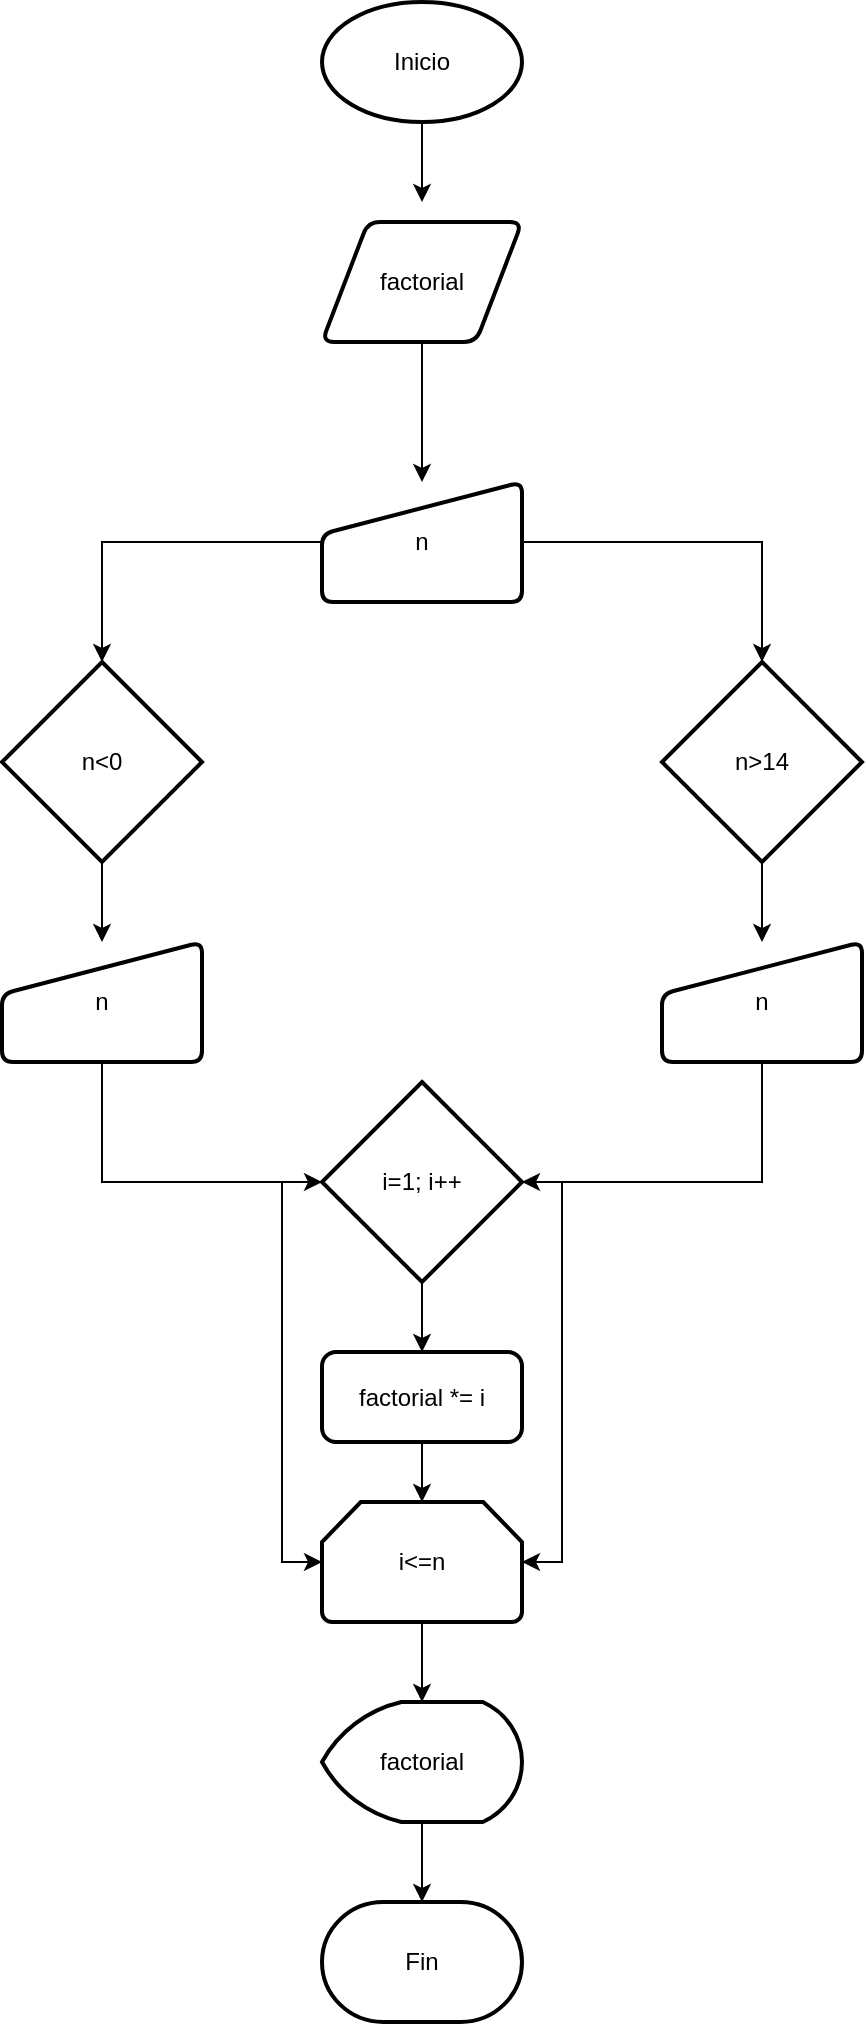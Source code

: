<mxfile version="24.3.1" type="github">
  <diagram name="Página-1" id="0For2yqhr4-BFJpVMCPz">
    <mxGraphModel dx="1034" dy="518" grid="1" gridSize="10" guides="1" tooltips="1" connect="1" arrows="1" fold="1" page="1" pageScale="1" pageWidth="827" pageHeight="1169" math="0" shadow="0">
      <root>
        <mxCell id="0" />
        <mxCell id="1" parent="0" />
        <mxCell id="PHqalw0He_6BNulicKpf-4" value="" style="edgeStyle=orthogonalEdgeStyle;rounded=0;orthogonalLoop=1;jettySize=auto;html=1;" edge="1" parent="1" source="PHqalw0He_6BNulicKpf-1">
          <mxGeometry relative="1" as="geometry">
            <mxPoint x="420" y="110" as="targetPoint" />
          </mxGeometry>
        </mxCell>
        <mxCell id="PHqalw0He_6BNulicKpf-1" value="Inicio" style="strokeWidth=2;html=1;shape=mxgraph.flowchart.start_1;whiteSpace=wrap;" vertex="1" parent="1">
          <mxGeometry x="370" y="10" width="100" height="60" as="geometry" />
        </mxCell>
        <mxCell id="PHqalw0He_6BNulicKpf-8" value="" style="edgeStyle=orthogonalEdgeStyle;rounded=0;orthogonalLoop=1;jettySize=auto;html=1;" edge="1" parent="1" source="PHqalw0He_6BNulicKpf-3" target="PHqalw0He_6BNulicKpf-5">
          <mxGeometry relative="1" as="geometry" />
        </mxCell>
        <mxCell id="PHqalw0He_6BNulicKpf-3" value="n" style="html=1;strokeWidth=2;shape=manualInput;whiteSpace=wrap;rounded=1;size=26;arcSize=11;" vertex="1" parent="1">
          <mxGeometry x="370" y="250" width="100" height="60" as="geometry" />
        </mxCell>
        <mxCell id="PHqalw0He_6BNulicKpf-16" value="" style="edgeStyle=orthogonalEdgeStyle;rounded=0;orthogonalLoop=1;jettySize=auto;html=1;" edge="1" parent="1" source="PHqalw0He_6BNulicKpf-5" target="PHqalw0He_6BNulicKpf-14">
          <mxGeometry relative="1" as="geometry" />
        </mxCell>
        <mxCell id="PHqalw0He_6BNulicKpf-5" value="n&amp;gt;14" style="strokeWidth=2;html=1;shape=mxgraph.flowchart.decision;whiteSpace=wrap;" vertex="1" parent="1">
          <mxGeometry x="540" y="340" width="100" height="100" as="geometry" />
        </mxCell>
        <mxCell id="PHqalw0He_6BNulicKpf-15" value="" style="edgeStyle=orthogonalEdgeStyle;rounded=0;orthogonalLoop=1;jettySize=auto;html=1;" edge="1" parent="1" source="PHqalw0He_6BNulicKpf-6" target="PHqalw0He_6BNulicKpf-13">
          <mxGeometry relative="1" as="geometry" />
        </mxCell>
        <mxCell id="PHqalw0He_6BNulicKpf-6" value="n&amp;lt;0" style="strokeWidth=2;html=1;shape=mxgraph.flowchart.decision;whiteSpace=wrap;" vertex="1" parent="1">
          <mxGeometry x="210" y="340" width="100" height="100" as="geometry" />
        </mxCell>
        <mxCell id="PHqalw0He_6BNulicKpf-7" style="edgeStyle=orthogonalEdgeStyle;rounded=0;orthogonalLoop=1;jettySize=auto;html=1;entryX=0.5;entryY=0;entryDx=0;entryDy=0;entryPerimeter=0;" edge="1" parent="1" source="PHqalw0He_6BNulicKpf-3" target="PHqalw0He_6BNulicKpf-6">
          <mxGeometry relative="1" as="geometry" />
        </mxCell>
        <mxCell id="PHqalw0He_6BNulicKpf-13" value="n" style="html=1;strokeWidth=2;shape=manualInput;whiteSpace=wrap;rounded=1;size=26;arcSize=11;" vertex="1" parent="1">
          <mxGeometry x="210" y="480" width="100" height="60" as="geometry" />
        </mxCell>
        <mxCell id="PHqalw0He_6BNulicKpf-14" value="n" style="html=1;strokeWidth=2;shape=manualInput;whiteSpace=wrap;rounded=1;size=26;arcSize=11;" vertex="1" parent="1">
          <mxGeometry x="540" y="480" width="100" height="60" as="geometry" />
        </mxCell>
        <mxCell id="PHqalw0He_6BNulicKpf-21" value="" style="edgeStyle=orthogonalEdgeStyle;rounded=0;orthogonalLoop=1;jettySize=auto;html=1;" edge="1" parent="1" source="PHqalw0He_6BNulicKpf-17" target="PHqalw0He_6BNulicKpf-20">
          <mxGeometry relative="1" as="geometry" />
        </mxCell>
        <mxCell id="PHqalw0He_6BNulicKpf-17" value="i=1; i++" style="strokeWidth=2;html=1;shape=mxgraph.flowchart.decision;whiteSpace=wrap;" vertex="1" parent="1">
          <mxGeometry x="370" y="550" width="100" height="100" as="geometry" />
        </mxCell>
        <mxCell id="PHqalw0He_6BNulicKpf-18" style="edgeStyle=orthogonalEdgeStyle;rounded=0;orthogonalLoop=1;jettySize=auto;html=1;entryX=0;entryY=0.5;entryDx=0;entryDy=0;entryPerimeter=0;" edge="1" parent="1" source="PHqalw0He_6BNulicKpf-13" target="PHqalw0He_6BNulicKpf-17">
          <mxGeometry relative="1" as="geometry">
            <Array as="points">
              <mxPoint x="260" y="600" />
            </Array>
          </mxGeometry>
        </mxCell>
        <mxCell id="PHqalw0He_6BNulicKpf-19" style="edgeStyle=orthogonalEdgeStyle;rounded=0;orthogonalLoop=1;jettySize=auto;html=1;entryX=1;entryY=0.5;entryDx=0;entryDy=0;entryPerimeter=0;" edge="1" parent="1" source="PHqalw0He_6BNulicKpf-14" target="PHqalw0He_6BNulicKpf-17">
          <mxGeometry relative="1" as="geometry">
            <Array as="points">
              <mxPoint x="590" y="600" />
            </Array>
          </mxGeometry>
        </mxCell>
        <mxCell id="PHqalw0He_6BNulicKpf-25" value="" style="edgeStyle=orthogonalEdgeStyle;rounded=0;orthogonalLoop=1;jettySize=auto;html=1;" edge="1" parent="1" source="PHqalw0He_6BNulicKpf-20" target="PHqalw0He_6BNulicKpf-24">
          <mxGeometry relative="1" as="geometry" />
        </mxCell>
        <mxCell id="PHqalw0He_6BNulicKpf-20" value="factorial *= i" style="rounded=1;whiteSpace=wrap;html=1;absoluteArcSize=1;arcSize=14;strokeWidth=2;direction=south;" vertex="1" parent="1">
          <mxGeometry x="370" y="685" width="100" height="45" as="geometry" />
        </mxCell>
        <mxCell id="PHqalw0He_6BNulicKpf-23" value="" style="edgeStyle=orthogonalEdgeStyle;rounded=0;orthogonalLoop=1;jettySize=auto;html=1;" edge="1" parent="1" source="PHqalw0He_6BNulicKpf-22" target="PHqalw0He_6BNulicKpf-3">
          <mxGeometry relative="1" as="geometry" />
        </mxCell>
        <mxCell id="PHqalw0He_6BNulicKpf-22" value="factorial" style="shape=parallelogram;html=1;strokeWidth=2;perimeter=parallelogramPerimeter;whiteSpace=wrap;rounded=1;arcSize=12;size=0.23;" vertex="1" parent="1">
          <mxGeometry x="370" y="120" width="100" height="60" as="geometry" />
        </mxCell>
        <mxCell id="PHqalw0He_6BNulicKpf-29" value="" style="edgeStyle=orthogonalEdgeStyle;rounded=0;orthogonalLoop=1;jettySize=auto;html=1;" edge="1" parent="1" source="PHqalw0He_6BNulicKpf-24" target="PHqalw0He_6BNulicKpf-28">
          <mxGeometry relative="1" as="geometry" />
        </mxCell>
        <mxCell id="PHqalw0He_6BNulicKpf-24" value="i&amp;lt;=n" style="strokeWidth=2;html=1;shape=mxgraph.flowchart.loop_limit;whiteSpace=wrap;" vertex="1" parent="1">
          <mxGeometry x="370" y="760" width="100" height="60" as="geometry" />
        </mxCell>
        <mxCell id="PHqalw0He_6BNulicKpf-26" style="edgeStyle=orthogonalEdgeStyle;rounded=0;orthogonalLoop=1;jettySize=auto;html=1;entryX=0;entryY=0.5;entryDx=0;entryDy=0;entryPerimeter=0;" edge="1" parent="1" source="PHqalw0He_6BNulicKpf-17" target="PHqalw0He_6BNulicKpf-24">
          <mxGeometry relative="1" as="geometry">
            <Array as="points">
              <mxPoint x="350" y="600" />
              <mxPoint x="350" y="790" />
            </Array>
          </mxGeometry>
        </mxCell>
        <mxCell id="PHqalw0He_6BNulicKpf-27" style="edgeStyle=orthogonalEdgeStyle;rounded=0;orthogonalLoop=1;jettySize=auto;html=1;entryX=1;entryY=0.5;entryDx=0;entryDy=0;entryPerimeter=0;" edge="1" parent="1" source="PHqalw0He_6BNulicKpf-17" target="PHqalw0He_6BNulicKpf-24">
          <mxGeometry relative="1" as="geometry">
            <Array as="points">
              <mxPoint x="490" y="600" />
              <mxPoint x="490" y="790" />
            </Array>
          </mxGeometry>
        </mxCell>
        <mxCell id="PHqalw0He_6BNulicKpf-31" value="" style="edgeStyle=orthogonalEdgeStyle;rounded=0;orthogonalLoop=1;jettySize=auto;html=1;" edge="1" parent="1" source="PHqalw0He_6BNulicKpf-28" target="PHqalw0He_6BNulicKpf-30">
          <mxGeometry relative="1" as="geometry" />
        </mxCell>
        <mxCell id="PHqalw0He_6BNulicKpf-28" value="factorial" style="strokeWidth=2;html=1;shape=mxgraph.flowchart.display;whiteSpace=wrap;" vertex="1" parent="1">
          <mxGeometry x="370" y="860" width="100" height="60" as="geometry" />
        </mxCell>
        <mxCell id="PHqalw0He_6BNulicKpf-30" value="Fin" style="strokeWidth=2;html=1;shape=mxgraph.flowchart.terminator;whiteSpace=wrap;" vertex="1" parent="1">
          <mxGeometry x="370" y="960" width="100" height="60" as="geometry" />
        </mxCell>
      </root>
    </mxGraphModel>
  </diagram>
</mxfile>
